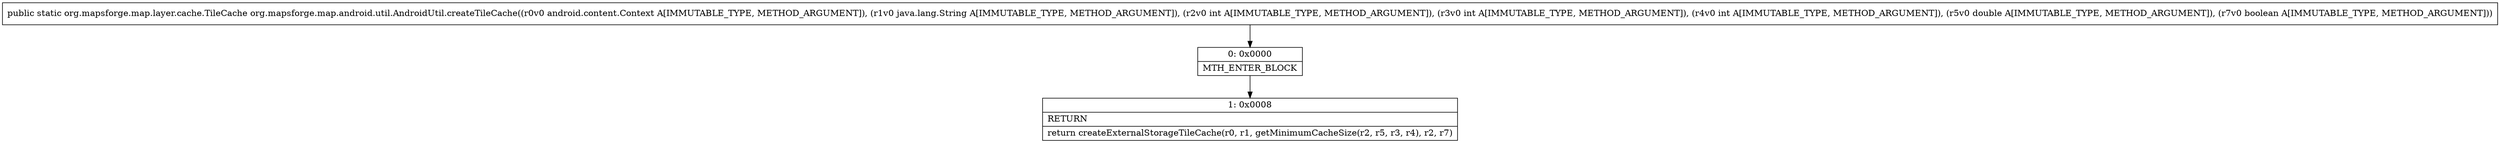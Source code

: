 digraph "CFG fororg.mapsforge.map.android.util.AndroidUtil.createTileCache(Landroid\/content\/Context;Ljava\/lang\/String;IIIDZ)Lorg\/mapsforge\/map\/layer\/cache\/TileCache;" {
Node_0 [shape=record,label="{0\:\ 0x0000|MTH_ENTER_BLOCK\l}"];
Node_1 [shape=record,label="{1\:\ 0x0008|RETURN\l|return createExternalStorageTileCache(r0, r1, getMinimumCacheSize(r2, r5, r3, r4), r2, r7)\l}"];
MethodNode[shape=record,label="{public static org.mapsforge.map.layer.cache.TileCache org.mapsforge.map.android.util.AndroidUtil.createTileCache((r0v0 android.content.Context A[IMMUTABLE_TYPE, METHOD_ARGUMENT]), (r1v0 java.lang.String A[IMMUTABLE_TYPE, METHOD_ARGUMENT]), (r2v0 int A[IMMUTABLE_TYPE, METHOD_ARGUMENT]), (r3v0 int A[IMMUTABLE_TYPE, METHOD_ARGUMENT]), (r4v0 int A[IMMUTABLE_TYPE, METHOD_ARGUMENT]), (r5v0 double A[IMMUTABLE_TYPE, METHOD_ARGUMENT]), (r7v0 boolean A[IMMUTABLE_TYPE, METHOD_ARGUMENT])) }"];
MethodNode -> Node_0;
Node_0 -> Node_1;
}

